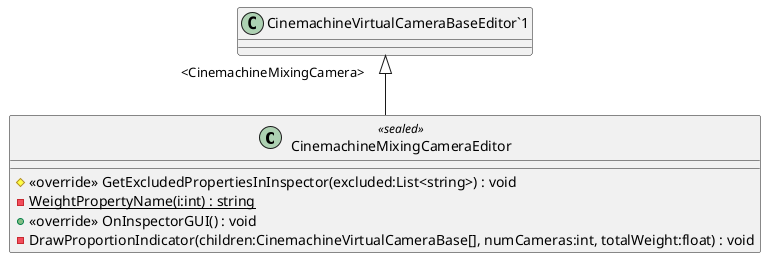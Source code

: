 @startuml
class CinemachineMixingCameraEditor <<sealed>> {
    # <<override>> GetExcludedPropertiesInInspector(excluded:List<string>) : void
    {static} - WeightPropertyName(i:int) : string
    + <<override>> OnInspectorGUI() : void
    - DrawProportionIndicator(children:CinemachineVirtualCameraBase[], numCameras:int, totalWeight:float) : void
}
"CinemachineVirtualCameraBaseEditor`1" "<CinemachineMixingCamera>" <|-- CinemachineMixingCameraEditor
@enduml
